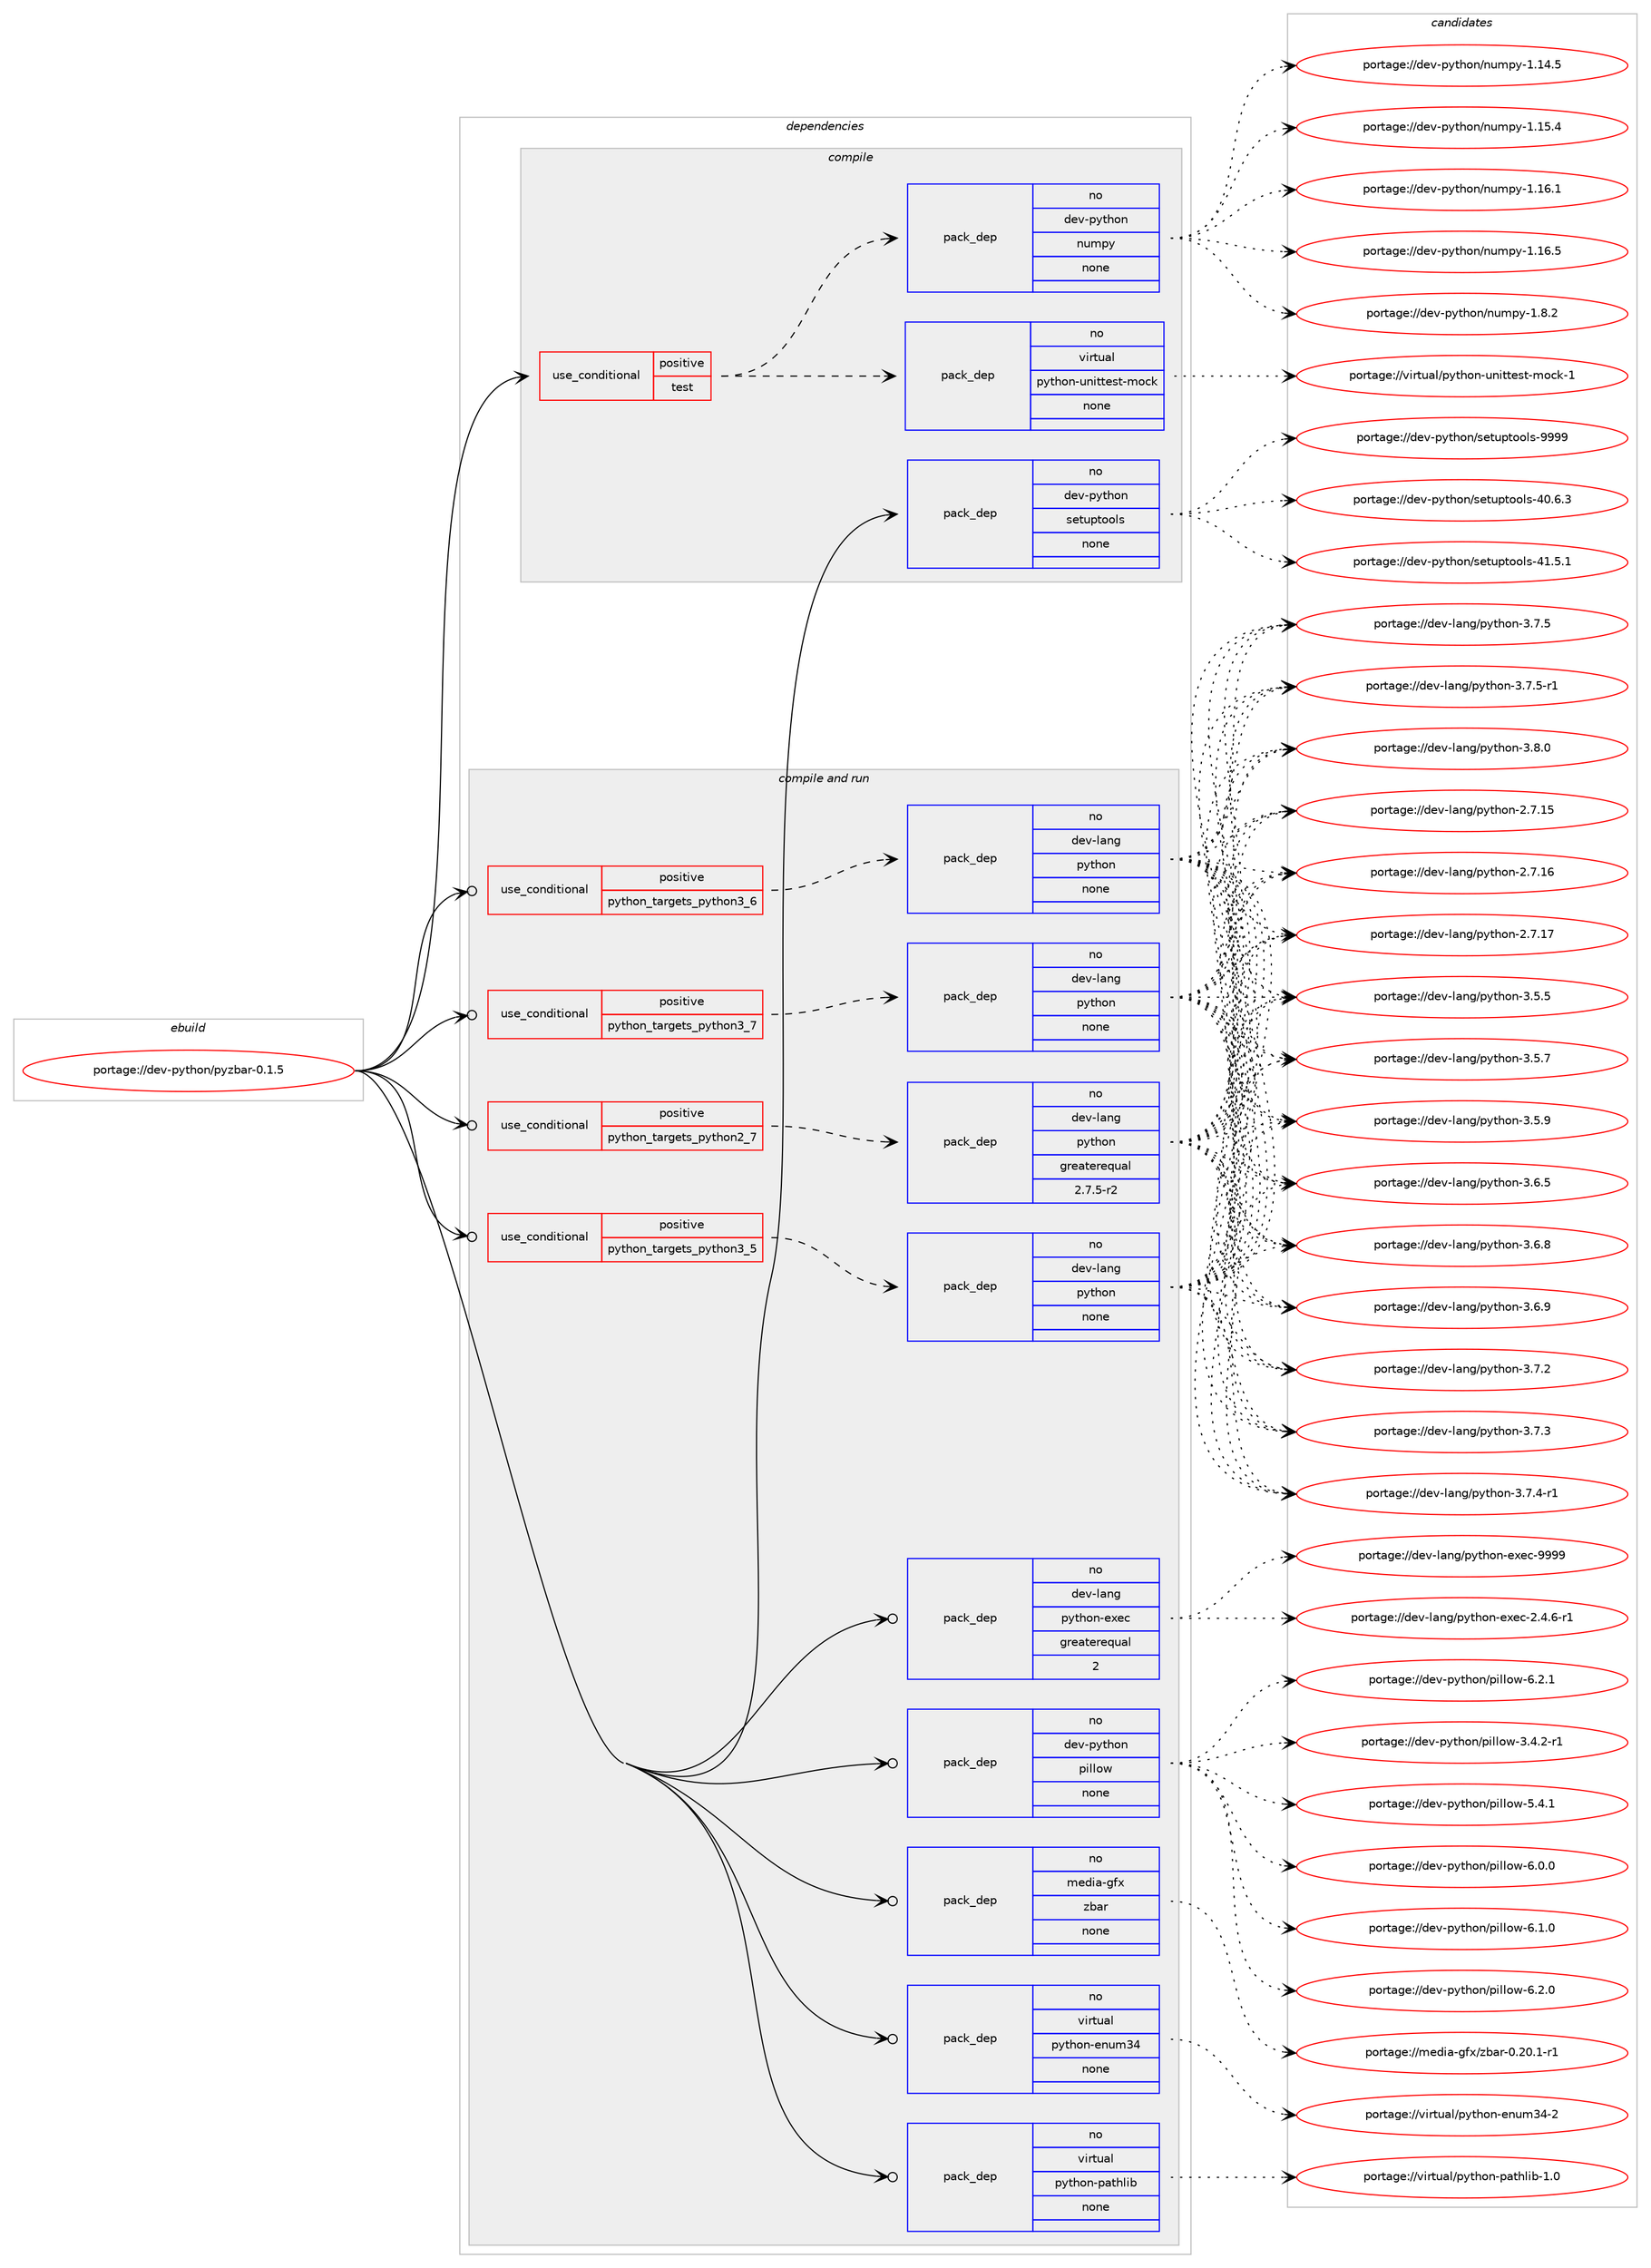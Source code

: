 digraph prolog {

# *************
# Graph options
# *************

newrank=true;
concentrate=true;
compound=true;
graph [rankdir=LR,fontname=Helvetica,fontsize=10,ranksep=1.5];#, ranksep=2.5, nodesep=0.2];
edge  [arrowhead=vee];
node  [fontname=Helvetica,fontsize=10];

# **********
# The ebuild
# **********

subgraph cluster_leftcol {
color=gray;
rank=same;
label=<<i>ebuild</i>>;
id [label="portage://dev-python/pyzbar-0.1.5", color=red, width=4, href="../dev-python/pyzbar-0.1.5.svg"];
}

# ****************
# The dependencies
# ****************

subgraph cluster_midcol {
color=gray;
label=<<i>dependencies</i>>;
subgraph cluster_compile {
fillcolor="#eeeeee";
style=filled;
label=<<i>compile</i>>;
subgraph cond37572 {
dependency169100 [label=<<TABLE BORDER="0" CELLBORDER="1" CELLSPACING="0" CELLPADDING="4"><TR><TD ROWSPAN="3" CELLPADDING="10">use_conditional</TD></TR><TR><TD>positive</TD></TR><TR><TD>test</TD></TR></TABLE>>, shape=none, color=red];
subgraph pack128128 {
dependency169101 [label=<<TABLE BORDER="0" CELLBORDER="1" CELLSPACING="0" CELLPADDING="4" WIDTH="220"><TR><TD ROWSPAN="6" CELLPADDING="30">pack_dep</TD></TR><TR><TD WIDTH="110">no</TD></TR><TR><TD>virtual</TD></TR><TR><TD>python-unittest-mock</TD></TR><TR><TD>none</TD></TR><TR><TD></TD></TR></TABLE>>, shape=none, color=blue];
}
dependency169100:e -> dependency169101:w [weight=20,style="dashed",arrowhead="vee"];
subgraph pack128129 {
dependency169102 [label=<<TABLE BORDER="0" CELLBORDER="1" CELLSPACING="0" CELLPADDING="4" WIDTH="220"><TR><TD ROWSPAN="6" CELLPADDING="30">pack_dep</TD></TR><TR><TD WIDTH="110">no</TD></TR><TR><TD>dev-python</TD></TR><TR><TD>numpy</TD></TR><TR><TD>none</TD></TR><TR><TD></TD></TR></TABLE>>, shape=none, color=blue];
}
dependency169100:e -> dependency169102:w [weight=20,style="dashed",arrowhead="vee"];
}
id:e -> dependency169100:w [weight=20,style="solid",arrowhead="vee"];
subgraph pack128130 {
dependency169103 [label=<<TABLE BORDER="0" CELLBORDER="1" CELLSPACING="0" CELLPADDING="4" WIDTH="220"><TR><TD ROWSPAN="6" CELLPADDING="30">pack_dep</TD></TR><TR><TD WIDTH="110">no</TD></TR><TR><TD>dev-python</TD></TR><TR><TD>setuptools</TD></TR><TR><TD>none</TD></TR><TR><TD></TD></TR></TABLE>>, shape=none, color=blue];
}
id:e -> dependency169103:w [weight=20,style="solid",arrowhead="vee"];
}
subgraph cluster_compileandrun {
fillcolor="#eeeeee";
style=filled;
label=<<i>compile and run</i>>;
subgraph cond37573 {
dependency169104 [label=<<TABLE BORDER="0" CELLBORDER="1" CELLSPACING="0" CELLPADDING="4"><TR><TD ROWSPAN="3" CELLPADDING="10">use_conditional</TD></TR><TR><TD>positive</TD></TR><TR><TD>python_targets_python2_7</TD></TR></TABLE>>, shape=none, color=red];
subgraph pack128131 {
dependency169105 [label=<<TABLE BORDER="0" CELLBORDER="1" CELLSPACING="0" CELLPADDING="4" WIDTH="220"><TR><TD ROWSPAN="6" CELLPADDING="30">pack_dep</TD></TR><TR><TD WIDTH="110">no</TD></TR><TR><TD>dev-lang</TD></TR><TR><TD>python</TD></TR><TR><TD>greaterequal</TD></TR><TR><TD>2.7.5-r2</TD></TR></TABLE>>, shape=none, color=blue];
}
dependency169104:e -> dependency169105:w [weight=20,style="dashed",arrowhead="vee"];
}
id:e -> dependency169104:w [weight=20,style="solid",arrowhead="odotvee"];
subgraph cond37574 {
dependency169106 [label=<<TABLE BORDER="0" CELLBORDER="1" CELLSPACING="0" CELLPADDING="4"><TR><TD ROWSPAN="3" CELLPADDING="10">use_conditional</TD></TR><TR><TD>positive</TD></TR><TR><TD>python_targets_python3_5</TD></TR></TABLE>>, shape=none, color=red];
subgraph pack128132 {
dependency169107 [label=<<TABLE BORDER="0" CELLBORDER="1" CELLSPACING="0" CELLPADDING="4" WIDTH="220"><TR><TD ROWSPAN="6" CELLPADDING="30">pack_dep</TD></TR><TR><TD WIDTH="110">no</TD></TR><TR><TD>dev-lang</TD></TR><TR><TD>python</TD></TR><TR><TD>none</TD></TR><TR><TD></TD></TR></TABLE>>, shape=none, color=blue];
}
dependency169106:e -> dependency169107:w [weight=20,style="dashed",arrowhead="vee"];
}
id:e -> dependency169106:w [weight=20,style="solid",arrowhead="odotvee"];
subgraph cond37575 {
dependency169108 [label=<<TABLE BORDER="0" CELLBORDER="1" CELLSPACING="0" CELLPADDING="4"><TR><TD ROWSPAN="3" CELLPADDING="10">use_conditional</TD></TR><TR><TD>positive</TD></TR><TR><TD>python_targets_python3_6</TD></TR></TABLE>>, shape=none, color=red];
subgraph pack128133 {
dependency169109 [label=<<TABLE BORDER="0" CELLBORDER="1" CELLSPACING="0" CELLPADDING="4" WIDTH="220"><TR><TD ROWSPAN="6" CELLPADDING="30">pack_dep</TD></TR><TR><TD WIDTH="110">no</TD></TR><TR><TD>dev-lang</TD></TR><TR><TD>python</TD></TR><TR><TD>none</TD></TR><TR><TD></TD></TR></TABLE>>, shape=none, color=blue];
}
dependency169108:e -> dependency169109:w [weight=20,style="dashed",arrowhead="vee"];
}
id:e -> dependency169108:w [weight=20,style="solid",arrowhead="odotvee"];
subgraph cond37576 {
dependency169110 [label=<<TABLE BORDER="0" CELLBORDER="1" CELLSPACING="0" CELLPADDING="4"><TR><TD ROWSPAN="3" CELLPADDING="10">use_conditional</TD></TR><TR><TD>positive</TD></TR><TR><TD>python_targets_python3_7</TD></TR></TABLE>>, shape=none, color=red];
subgraph pack128134 {
dependency169111 [label=<<TABLE BORDER="0" CELLBORDER="1" CELLSPACING="0" CELLPADDING="4" WIDTH="220"><TR><TD ROWSPAN="6" CELLPADDING="30">pack_dep</TD></TR><TR><TD WIDTH="110">no</TD></TR><TR><TD>dev-lang</TD></TR><TR><TD>python</TD></TR><TR><TD>none</TD></TR><TR><TD></TD></TR></TABLE>>, shape=none, color=blue];
}
dependency169110:e -> dependency169111:w [weight=20,style="dashed",arrowhead="vee"];
}
id:e -> dependency169110:w [weight=20,style="solid",arrowhead="odotvee"];
subgraph pack128135 {
dependency169112 [label=<<TABLE BORDER="0" CELLBORDER="1" CELLSPACING="0" CELLPADDING="4" WIDTH="220"><TR><TD ROWSPAN="6" CELLPADDING="30">pack_dep</TD></TR><TR><TD WIDTH="110">no</TD></TR><TR><TD>dev-lang</TD></TR><TR><TD>python-exec</TD></TR><TR><TD>greaterequal</TD></TR><TR><TD>2</TD></TR></TABLE>>, shape=none, color=blue];
}
id:e -> dependency169112:w [weight=20,style="solid",arrowhead="odotvee"];
subgraph pack128136 {
dependency169113 [label=<<TABLE BORDER="0" CELLBORDER="1" CELLSPACING="0" CELLPADDING="4" WIDTH="220"><TR><TD ROWSPAN="6" CELLPADDING="30">pack_dep</TD></TR><TR><TD WIDTH="110">no</TD></TR><TR><TD>dev-python</TD></TR><TR><TD>pillow</TD></TR><TR><TD>none</TD></TR><TR><TD></TD></TR></TABLE>>, shape=none, color=blue];
}
id:e -> dependency169113:w [weight=20,style="solid",arrowhead="odotvee"];
subgraph pack128137 {
dependency169114 [label=<<TABLE BORDER="0" CELLBORDER="1" CELLSPACING="0" CELLPADDING="4" WIDTH="220"><TR><TD ROWSPAN="6" CELLPADDING="30">pack_dep</TD></TR><TR><TD WIDTH="110">no</TD></TR><TR><TD>media-gfx</TD></TR><TR><TD>zbar</TD></TR><TR><TD>none</TD></TR><TR><TD></TD></TR></TABLE>>, shape=none, color=blue];
}
id:e -> dependency169114:w [weight=20,style="solid",arrowhead="odotvee"];
subgraph pack128138 {
dependency169115 [label=<<TABLE BORDER="0" CELLBORDER="1" CELLSPACING="0" CELLPADDING="4" WIDTH="220"><TR><TD ROWSPAN="6" CELLPADDING="30">pack_dep</TD></TR><TR><TD WIDTH="110">no</TD></TR><TR><TD>virtual</TD></TR><TR><TD>python-enum34</TD></TR><TR><TD>none</TD></TR><TR><TD></TD></TR></TABLE>>, shape=none, color=blue];
}
id:e -> dependency169115:w [weight=20,style="solid",arrowhead="odotvee"];
subgraph pack128139 {
dependency169116 [label=<<TABLE BORDER="0" CELLBORDER="1" CELLSPACING="0" CELLPADDING="4" WIDTH="220"><TR><TD ROWSPAN="6" CELLPADDING="30">pack_dep</TD></TR><TR><TD WIDTH="110">no</TD></TR><TR><TD>virtual</TD></TR><TR><TD>python-pathlib</TD></TR><TR><TD>none</TD></TR><TR><TD></TD></TR></TABLE>>, shape=none, color=blue];
}
id:e -> dependency169116:w [weight=20,style="solid",arrowhead="odotvee"];
}
subgraph cluster_run {
fillcolor="#eeeeee";
style=filled;
label=<<i>run</i>>;
}
}

# **************
# The candidates
# **************

subgraph cluster_choices {
rank=same;
color=gray;
label=<<i>candidates</i>>;

subgraph choice128128 {
color=black;
nodesep=1;
choiceportage11810511411611797108471121211161041111104511711010511611610111511645109111991074549 [label="portage://virtual/python-unittest-mock-1", color=red, width=4,href="../virtual/python-unittest-mock-1.svg"];
dependency169101:e -> choiceportage11810511411611797108471121211161041111104511711010511611610111511645109111991074549:w [style=dotted,weight="100"];
}
subgraph choice128129 {
color=black;
nodesep=1;
choiceportage100101118451121211161041111104711011710911212145494649524653 [label="portage://dev-python/numpy-1.14.5", color=red, width=4,href="../dev-python/numpy-1.14.5.svg"];
choiceportage100101118451121211161041111104711011710911212145494649534652 [label="portage://dev-python/numpy-1.15.4", color=red, width=4,href="../dev-python/numpy-1.15.4.svg"];
choiceportage100101118451121211161041111104711011710911212145494649544649 [label="portage://dev-python/numpy-1.16.1", color=red, width=4,href="../dev-python/numpy-1.16.1.svg"];
choiceportage100101118451121211161041111104711011710911212145494649544653 [label="portage://dev-python/numpy-1.16.5", color=red, width=4,href="../dev-python/numpy-1.16.5.svg"];
choiceportage1001011184511212111610411111047110117109112121454946564650 [label="portage://dev-python/numpy-1.8.2", color=red, width=4,href="../dev-python/numpy-1.8.2.svg"];
dependency169102:e -> choiceportage100101118451121211161041111104711011710911212145494649524653:w [style=dotted,weight="100"];
dependency169102:e -> choiceportage100101118451121211161041111104711011710911212145494649534652:w [style=dotted,weight="100"];
dependency169102:e -> choiceportage100101118451121211161041111104711011710911212145494649544649:w [style=dotted,weight="100"];
dependency169102:e -> choiceportage100101118451121211161041111104711011710911212145494649544653:w [style=dotted,weight="100"];
dependency169102:e -> choiceportage1001011184511212111610411111047110117109112121454946564650:w [style=dotted,weight="100"];
}
subgraph choice128130 {
color=black;
nodesep=1;
choiceportage100101118451121211161041111104711510111611711211611111110811545524846544651 [label="portage://dev-python/setuptools-40.6.3", color=red, width=4,href="../dev-python/setuptools-40.6.3.svg"];
choiceportage100101118451121211161041111104711510111611711211611111110811545524946534649 [label="portage://dev-python/setuptools-41.5.1", color=red, width=4,href="../dev-python/setuptools-41.5.1.svg"];
choiceportage10010111845112121116104111110471151011161171121161111111081154557575757 [label="portage://dev-python/setuptools-9999", color=red, width=4,href="../dev-python/setuptools-9999.svg"];
dependency169103:e -> choiceportage100101118451121211161041111104711510111611711211611111110811545524846544651:w [style=dotted,weight="100"];
dependency169103:e -> choiceportage100101118451121211161041111104711510111611711211611111110811545524946534649:w [style=dotted,weight="100"];
dependency169103:e -> choiceportage10010111845112121116104111110471151011161171121161111111081154557575757:w [style=dotted,weight="100"];
}
subgraph choice128131 {
color=black;
nodesep=1;
choiceportage10010111845108971101034711212111610411111045504655464953 [label="portage://dev-lang/python-2.7.15", color=red, width=4,href="../dev-lang/python-2.7.15.svg"];
choiceportage10010111845108971101034711212111610411111045504655464954 [label="portage://dev-lang/python-2.7.16", color=red, width=4,href="../dev-lang/python-2.7.16.svg"];
choiceportage10010111845108971101034711212111610411111045504655464955 [label="portage://dev-lang/python-2.7.17", color=red, width=4,href="../dev-lang/python-2.7.17.svg"];
choiceportage100101118451089711010347112121116104111110455146534653 [label="portage://dev-lang/python-3.5.5", color=red, width=4,href="../dev-lang/python-3.5.5.svg"];
choiceportage100101118451089711010347112121116104111110455146534655 [label="portage://dev-lang/python-3.5.7", color=red, width=4,href="../dev-lang/python-3.5.7.svg"];
choiceportage100101118451089711010347112121116104111110455146534657 [label="portage://dev-lang/python-3.5.9", color=red, width=4,href="../dev-lang/python-3.5.9.svg"];
choiceportage100101118451089711010347112121116104111110455146544653 [label="portage://dev-lang/python-3.6.5", color=red, width=4,href="../dev-lang/python-3.6.5.svg"];
choiceportage100101118451089711010347112121116104111110455146544656 [label="portage://dev-lang/python-3.6.8", color=red, width=4,href="../dev-lang/python-3.6.8.svg"];
choiceportage100101118451089711010347112121116104111110455146544657 [label="portage://dev-lang/python-3.6.9", color=red, width=4,href="../dev-lang/python-3.6.9.svg"];
choiceportage100101118451089711010347112121116104111110455146554650 [label="portage://dev-lang/python-3.7.2", color=red, width=4,href="../dev-lang/python-3.7.2.svg"];
choiceportage100101118451089711010347112121116104111110455146554651 [label="portage://dev-lang/python-3.7.3", color=red, width=4,href="../dev-lang/python-3.7.3.svg"];
choiceportage1001011184510897110103471121211161041111104551465546524511449 [label="portage://dev-lang/python-3.7.4-r1", color=red, width=4,href="../dev-lang/python-3.7.4-r1.svg"];
choiceportage100101118451089711010347112121116104111110455146554653 [label="portage://dev-lang/python-3.7.5", color=red, width=4,href="../dev-lang/python-3.7.5.svg"];
choiceportage1001011184510897110103471121211161041111104551465546534511449 [label="portage://dev-lang/python-3.7.5-r1", color=red, width=4,href="../dev-lang/python-3.7.5-r1.svg"];
choiceportage100101118451089711010347112121116104111110455146564648 [label="portage://dev-lang/python-3.8.0", color=red, width=4,href="../dev-lang/python-3.8.0.svg"];
dependency169105:e -> choiceportage10010111845108971101034711212111610411111045504655464953:w [style=dotted,weight="100"];
dependency169105:e -> choiceportage10010111845108971101034711212111610411111045504655464954:w [style=dotted,weight="100"];
dependency169105:e -> choiceportage10010111845108971101034711212111610411111045504655464955:w [style=dotted,weight="100"];
dependency169105:e -> choiceportage100101118451089711010347112121116104111110455146534653:w [style=dotted,weight="100"];
dependency169105:e -> choiceportage100101118451089711010347112121116104111110455146534655:w [style=dotted,weight="100"];
dependency169105:e -> choiceportage100101118451089711010347112121116104111110455146534657:w [style=dotted,weight="100"];
dependency169105:e -> choiceportage100101118451089711010347112121116104111110455146544653:w [style=dotted,weight="100"];
dependency169105:e -> choiceportage100101118451089711010347112121116104111110455146544656:w [style=dotted,weight="100"];
dependency169105:e -> choiceportage100101118451089711010347112121116104111110455146544657:w [style=dotted,weight="100"];
dependency169105:e -> choiceportage100101118451089711010347112121116104111110455146554650:w [style=dotted,weight="100"];
dependency169105:e -> choiceportage100101118451089711010347112121116104111110455146554651:w [style=dotted,weight="100"];
dependency169105:e -> choiceportage1001011184510897110103471121211161041111104551465546524511449:w [style=dotted,weight="100"];
dependency169105:e -> choiceportage100101118451089711010347112121116104111110455146554653:w [style=dotted,weight="100"];
dependency169105:e -> choiceportage1001011184510897110103471121211161041111104551465546534511449:w [style=dotted,weight="100"];
dependency169105:e -> choiceportage100101118451089711010347112121116104111110455146564648:w [style=dotted,weight="100"];
}
subgraph choice128132 {
color=black;
nodesep=1;
choiceportage10010111845108971101034711212111610411111045504655464953 [label="portage://dev-lang/python-2.7.15", color=red, width=4,href="../dev-lang/python-2.7.15.svg"];
choiceportage10010111845108971101034711212111610411111045504655464954 [label="portage://dev-lang/python-2.7.16", color=red, width=4,href="../dev-lang/python-2.7.16.svg"];
choiceportage10010111845108971101034711212111610411111045504655464955 [label="portage://dev-lang/python-2.7.17", color=red, width=4,href="../dev-lang/python-2.7.17.svg"];
choiceportage100101118451089711010347112121116104111110455146534653 [label="portage://dev-lang/python-3.5.5", color=red, width=4,href="../dev-lang/python-3.5.5.svg"];
choiceportage100101118451089711010347112121116104111110455146534655 [label="portage://dev-lang/python-3.5.7", color=red, width=4,href="../dev-lang/python-3.5.7.svg"];
choiceportage100101118451089711010347112121116104111110455146534657 [label="portage://dev-lang/python-3.5.9", color=red, width=4,href="../dev-lang/python-3.5.9.svg"];
choiceportage100101118451089711010347112121116104111110455146544653 [label="portage://dev-lang/python-3.6.5", color=red, width=4,href="../dev-lang/python-3.6.5.svg"];
choiceportage100101118451089711010347112121116104111110455146544656 [label="portage://dev-lang/python-3.6.8", color=red, width=4,href="../dev-lang/python-3.6.8.svg"];
choiceportage100101118451089711010347112121116104111110455146544657 [label="portage://dev-lang/python-3.6.9", color=red, width=4,href="../dev-lang/python-3.6.9.svg"];
choiceportage100101118451089711010347112121116104111110455146554650 [label="portage://dev-lang/python-3.7.2", color=red, width=4,href="../dev-lang/python-3.7.2.svg"];
choiceportage100101118451089711010347112121116104111110455146554651 [label="portage://dev-lang/python-3.7.3", color=red, width=4,href="../dev-lang/python-3.7.3.svg"];
choiceportage1001011184510897110103471121211161041111104551465546524511449 [label="portage://dev-lang/python-3.7.4-r1", color=red, width=4,href="../dev-lang/python-3.7.4-r1.svg"];
choiceportage100101118451089711010347112121116104111110455146554653 [label="portage://dev-lang/python-3.7.5", color=red, width=4,href="../dev-lang/python-3.7.5.svg"];
choiceportage1001011184510897110103471121211161041111104551465546534511449 [label="portage://dev-lang/python-3.7.5-r1", color=red, width=4,href="../dev-lang/python-3.7.5-r1.svg"];
choiceportage100101118451089711010347112121116104111110455146564648 [label="portage://dev-lang/python-3.8.0", color=red, width=4,href="../dev-lang/python-3.8.0.svg"];
dependency169107:e -> choiceportage10010111845108971101034711212111610411111045504655464953:w [style=dotted,weight="100"];
dependency169107:e -> choiceportage10010111845108971101034711212111610411111045504655464954:w [style=dotted,weight="100"];
dependency169107:e -> choiceportage10010111845108971101034711212111610411111045504655464955:w [style=dotted,weight="100"];
dependency169107:e -> choiceportage100101118451089711010347112121116104111110455146534653:w [style=dotted,weight="100"];
dependency169107:e -> choiceportage100101118451089711010347112121116104111110455146534655:w [style=dotted,weight="100"];
dependency169107:e -> choiceportage100101118451089711010347112121116104111110455146534657:w [style=dotted,weight="100"];
dependency169107:e -> choiceportage100101118451089711010347112121116104111110455146544653:w [style=dotted,weight="100"];
dependency169107:e -> choiceportage100101118451089711010347112121116104111110455146544656:w [style=dotted,weight="100"];
dependency169107:e -> choiceportage100101118451089711010347112121116104111110455146544657:w [style=dotted,weight="100"];
dependency169107:e -> choiceportage100101118451089711010347112121116104111110455146554650:w [style=dotted,weight="100"];
dependency169107:e -> choiceportage100101118451089711010347112121116104111110455146554651:w [style=dotted,weight="100"];
dependency169107:e -> choiceportage1001011184510897110103471121211161041111104551465546524511449:w [style=dotted,weight="100"];
dependency169107:e -> choiceportage100101118451089711010347112121116104111110455146554653:w [style=dotted,weight="100"];
dependency169107:e -> choiceportage1001011184510897110103471121211161041111104551465546534511449:w [style=dotted,weight="100"];
dependency169107:e -> choiceportage100101118451089711010347112121116104111110455146564648:w [style=dotted,weight="100"];
}
subgraph choice128133 {
color=black;
nodesep=1;
choiceportage10010111845108971101034711212111610411111045504655464953 [label="portage://dev-lang/python-2.7.15", color=red, width=4,href="../dev-lang/python-2.7.15.svg"];
choiceportage10010111845108971101034711212111610411111045504655464954 [label="portage://dev-lang/python-2.7.16", color=red, width=4,href="../dev-lang/python-2.7.16.svg"];
choiceportage10010111845108971101034711212111610411111045504655464955 [label="portage://dev-lang/python-2.7.17", color=red, width=4,href="../dev-lang/python-2.7.17.svg"];
choiceportage100101118451089711010347112121116104111110455146534653 [label="portage://dev-lang/python-3.5.5", color=red, width=4,href="../dev-lang/python-3.5.5.svg"];
choiceportage100101118451089711010347112121116104111110455146534655 [label="portage://dev-lang/python-3.5.7", color=red, width=4,href="../dev-lang/python-3.5.7.svg"];
choiceportage100101118451089711010347112121116104111110455146534657 [label="portage://dev-lang/python-3.5.9", color=red, width=4,href="../dev-lang/python-3.5.9.svg"];
choiceportage100101118451089711010347112121116104111110455146544653 [label="portage://dev-lang/python-3.6.5", color=red, width=4,href="../dev-lang/python-3.6.5.svg"];
choiceportage100101118451089711010347112121116104111110455146544656 [label="portage://dev-lang/python-3.6.8", color=red, width=4,href="../dev-lang/python-3.6.8.svg"];
choiceportage100101118451089711010347112121116104111110455146544657 [label="portage://dev-lang/python-3.6.9", color=red, width=4,href="../dev-lang/python-3.6.9.svg"];
choiceportage100101118451089711010347112121116104111110455146554650 [label="portage://dev-lang/python-3.7.2", color=red, width=4,href="../dev-lang/python-3.7.2.svg"];
choiceportage100101118451089711010347112121116104111110455146554651 [label="portage://dev-lang/python-3.7.3", color=red, width=4,href="../dev-lang/python-3.7.3.svg"];
choiceportage1001011184510897110103471121211161041111104551465546524511449 [label="portage://dev-lang/python-3.7.4-r1", color=red, width=4,href="../dev-lang/python-3.7.4-r1.svg"];
choiceportage100101118451089711010347112121116104111110455146554653 [label="portage://dev-lang/python-3.7.5", color=red, width=4,href="../dev-lang/python-3.7.5.svg"];
choiceportage1001011184510897110103471121211161041111104551465546534511449 [label="portage://dev-lang/python-3.7.5-r1", color=red, width=4,href="../dev-lang/python-3.7.5-r1.svg"];
choiceportage100101118451089711010347112121116104111110455146564648 [label="portage://dev-lang/python-3.8.0", color=red, width=4,href="../dev-lang/python-3.8.0.svg"];
dependency169109:e -> choiceportage10010111845108971101034711212111610411111045504655464953:w [style=dotted,weight="100"];
dependency169109:e -> choiceportage10010111845108971101034711212111610411111045504655464954:w [style=dotted,weight="100"];
dependency169109:e -> choiceportage10010111845108971101034711212111610411111045504655464955:w [style=dotted,weight="100"];
dependency169109:e -> choiceportage100101118451089711010347112121116104111110455146534653:w [style=dotted,weight="100"];
dependency169109:e -> choiceportage100101118451089711010347112121116104111110455146534655:w [style=dotted,weight="100"];
dependency169109:e -> choiceportage100101118451089711010347112121116104111110455146534657:w [style=dotted,weight="100"];
dependency169109:e -> choiceportage100101118451089711010347112121116104111110455146544653:w [style=dotted,weight="100"];
dependency169109:e -> choiceportage100101118451089711010347112121116104111110455146544656:w [style=dotted,weight="100"];
dependency169109:e -> choiceportage100101118451089711010347112121116104111110455146544657:w [style=dotted,weight="100"];
dependency169109:e -> choiceportage100101118451089711010347112121116104111110455146554650:w [style=dotted,weight="100"];
dependency169109:e -> choiceportage100101118451089711010347112121116104111110455146554651:w [style=dotted,weight="100"];
dependency169109:e -> choiceportage1001011184510897110103471121211161041111104551465546524511449:w [style=dotted,weight="100"];
dependency169109:e -> choiceportage100101118451089711010347112121116104111110455146554653:w [style=dotted,weight="100"];
dependency169109:e -> choiceportage1001011184510897110103471121211161041111104551465546534511449:w [style=dotted,weight="100"];
dependency169109:e -> choiceportage100101118451089711010347112121116104111110455146564648:w [style=dotted,weight="100"];
}
subgraph choice128134 {
color=black;
nodesep=1;
choiceportage10010111845108971101034711212111610411111045504655464953 [label="portage://dev-lang/python-2.7.15", color=red, width=4,href="../dev-lang/python-2.7.15.svg"];
choiceportage10010111845108971101034711212111610411111045504655464954 [label="portage://dev-lang/python-2.7.16", color=red, width=4,href="../dev-lang/python-2.7.16.svg"];
choiceportage10010111845108971101034711212111610411111045504655464955 [label="portage://dev-lang/python-2.7.17", color=red, width=4,href="../dev-lang/python-2.7.17.svg"];
choiceportage100101118451089711010347112121116104111110455146534653 [label="portage://dev-lang/python-3.5.5", color=red, width=4,href="../dev-lang/python-3.5.5.svg"];
choiceportage100101118451089711010347112121116104111110455146534655 [label="portage://dev-lang/python-3.5.7", color=red, width=4,href="../dev-lang/python-3.5.7.svg"];
choiceportage100101118451089711010347112121116104111110455146534657 [label="portage://dev-lang/python-3.5.9", color=red, width=4,href="../dev-lang/python-3.5.9.svg"];
choiceportage100101118451089711010347112121116104111110455146544653 [label="portage://dev-lang/python-3.6.5", color=red, width=4,href="../dev-lang/python-3.6.5.svg"];
choiceportage100101118451089711010347112121116104111110455146544656 [label="portage://dev-lang/python-3.6.8", color=red, width=4,href="../dev-lang/python-3.6.8.svg"];
choiceportage100101118451089711010347112121116104111110455146544657 [label="portage://dev-lang/python-3.6.9", color=red, width=4,href="../dev-lang/python-3.6.9.svg"];
choiceportage100101118451089711010347112121116104111110455146554650 [label="portage://dev-lang/python-3.7.2", color=red, width=4,href="../dev-lang/python-3.7.2.svg"];
choiceportage100101118451089711010347112121116104111110455146554651 [label="portage://dev-lang/python-3.7.3", color=red, width=4,href="../dev-lang/python-3.7.3.svg"];
choiceportage1001011184510897110103471121211161041111104551465546524511449 [label="portage://dev-lang/python-3.7.4-r1", color=red, width=4,href="../dev-lang/python-3.7.4-r1.svg"];
choiceportage100101118451089711010347112121116104111110455146554653 [label="portage://dev-lang/python-3.7.5", color=red, width=4,href="../dev-lang/python-3.7.5.svg"];
choiceportage1001011184510897110103471121211161041111104551465546534511449 [label="portage://dev-lang/python-3.7.5-r1", color=red, width=4,href="../dev-lang/python-3.7.5-r1.svg"];
choiceportage100101118451089711010347112121116104111110455146564648 [label="portage://dev-lang/python-3.8.0", color=red, width=4,href="../dev-lang/python-3.8.0.svg"];
dependency169111:e -> choiceportage10010111845108971101034711212111610411111045504655464953:w [style=dotted,weight="100"];
dependency169111:e -> choiceportage10010111845108971101034711212111610411111045504655464954:w [style=dotted,weight="100"];
dependency169111:e -> choiceportage10010111845108971101034711212111610411111045504655464955:w [style=dotted,weight="100"];
dependency169111:e -> choiceportage100101118451089711010347112121116104111110455146534653:w [style=dotted,weight="100"];
dependency169111:e -> choiceportage100101118451089711010347112121116104111110455146534655:w [style=dotted,weight="100"];
dependency169111:e -> choiceportage100101118451089711010347112121116104111110455146534657:w [style=dotted,weight="100"];
dependency169111:e -> choiceportage100101118451089711010347112121116104111110455146544653:w [style=dotted,weight="100"];
dependency169111:e -> choiceportage100101118451089711010347112121116104111110455146544656:w [style=dotted,weight="100"];
dependency169111:e -> choiceportage100101118451089711010347112121116104111110455146544657:w [style=dotted,weight="100"];
dependency169111:e -> choiceportage100101118451089711010347112121116104111110455146554650:w [style=dotted,weight="100"];
dependency169111:e -> choiceportage100101118451089711010347112121116104111110455146554651:w [style=dotted,weight="100"];
dependency169111:e -> choiceportage1001011184510897110103471121211161041111104551465546524511449:w [style=dotted,weight="100"];
dependency169111:e -> choiceportage100101118451089711010347112121116104111110455146554653:w [style=dotted,weight="100"];
dependency169111:e -> choiceportage1001011184510897110103471121211161041111104551465546534511449:w [style=dotted,weight="100"];
dependency169111:e -> choiceportage100101118451089711010347112121116104111110455146564648:w [style=dotted,weight="100"];
}
subgraph choice128135 {
color=black;
nodesep=1;
choiceportage10010111845108971101034711212111610411111045101120101994550465246544511449 [label="portage://dev-lang/python-exec-2.4.6-r1", color=red, width=4,href="../dev-lang/python-exec-2.4.6-r1.svg"];
choiceportage10010111845108971101034711212111610411111045101120101994557575757 [label="portage://dev-lang/python-exec-9999", color=red, width=4,href="../dev-lang/python-exec-9999.svg"];
dependency169112:e -> choiceportage10010111845108971101034711212111610411111045101120101994550465246544511449:w [style=dotted,weight="100"];
dependency169112:e -> choiceportage10010111845108971101034711212111610411111045101120101994557575757:w [style=dotted,weight="100"];
}
subgraph choice128136 {
color=black;
nodesep=1;
choiceportage10010111845112121116104111110471121051081081111194551465246504511449 [label="portage://dev-python/pillow-3.4.2-r1", color=red, width=4,href="../dev-python/pillow-3.4.2-r1.svg"];
choiceportage1001011184511212111610411111047112105108108111119455346524649 [label="portage://dev-python/pillow-5.4.1", color=red, width=4,href="../dev-python/pillow-5.4.1.svg"];
choiceportage1001011184511212111610411111047112105108108111119455446484648 [label="portage://dev-python/pillow-6.0.0", color=red, width=4,href="../dev-python/pillow-6.0.0.svg"];
choiceportage1001011184511212111610411111047112105108108111119455446494648 [label="portage://dev-python/pillow-6.1.0", color=red, width=4,href="../dev-python/pillow-6.1.0.svg"];
choiceportage1001011184511212111610411111047112105108108111119455446504648 [label="portage://dev-python/pillow-6.2.0", color=red, width=4,href="../dev-python/pillow-6.2.0.svg"];
choiceportage1001011184511212111610411111047112105108108111119455446504649 [label="portage://dev-python/pillow-6.2.1", color=red, width=4,href="../dev-python/pillow-6.2.1.svg"];
dependency169113:e -> choiceportage10010111845112121116104111110471121051081081111194551465246504511449:w [style=dotted,weight="100"];
dependency169113:e -> choiceportage1001011184511212111610411111047112105108108111119455346524649:w [style=dotted,weight="100"];
dependency169113:e -> choiceportage1001011184511212111610411111047112105108108111119455446484648:w [style=dotted,weight="100"];
dependency169113:e -> choiceportage1001011184511212111610411111047112105108108111119455446494648:w [style=dotted,weight="100"];
dependency169113:e -> choiceportage1001011184511212111610411111047112105108108111119455446504648:w [style=dotted,weight="100"];
dependency169113:e -> choiceportage1001011184511212111610411111047112105108108111119455446504649:w [style=dotted,weight="100"];
}
subgraph choice128137 {
color=black;
nodesep=1;
choiceportage1091011001059745103102120471229897114454846504846494511449 [label="portage://media-gfx/zbar-0.20.1-r1", color=red, width=4,href="../media-gfx/zbar-0.20.1-r1.svg"];
dependency169114:e -> choiceportage1091011001059745103102120471229897114454846504846494511449:w [style=dotted,weight="100"];
}
subgraph choice128138 {
color=black;
nodesep=1;
choiceportage11810511411611797108471121211161041111104510111011710951524550 [label="portage://virtual/python-enum34-2", color=red, width=4,href="../virtual/python-enum34-2.svg"];
dependency169115:e -> choiceportage11810511411611797108471121211161041111104510111011710951524550:w [style=dotted,weight="100"];
}
subgraph choice128139 {
color=black;
nodesep=1;
choiceportage118105114116117971084711212111610411111045112971161041081059845494648 [label="portage://virtual/python-pathlib-1.0", color=red, width=4,href="../virtual/python-pathlib-1.0.svg"];
dependency169116:e -> choiceportage118105114116117971084711212111610411111045112971161041081059845494648:w [style=dotted,weight="100"];
}
}

}
